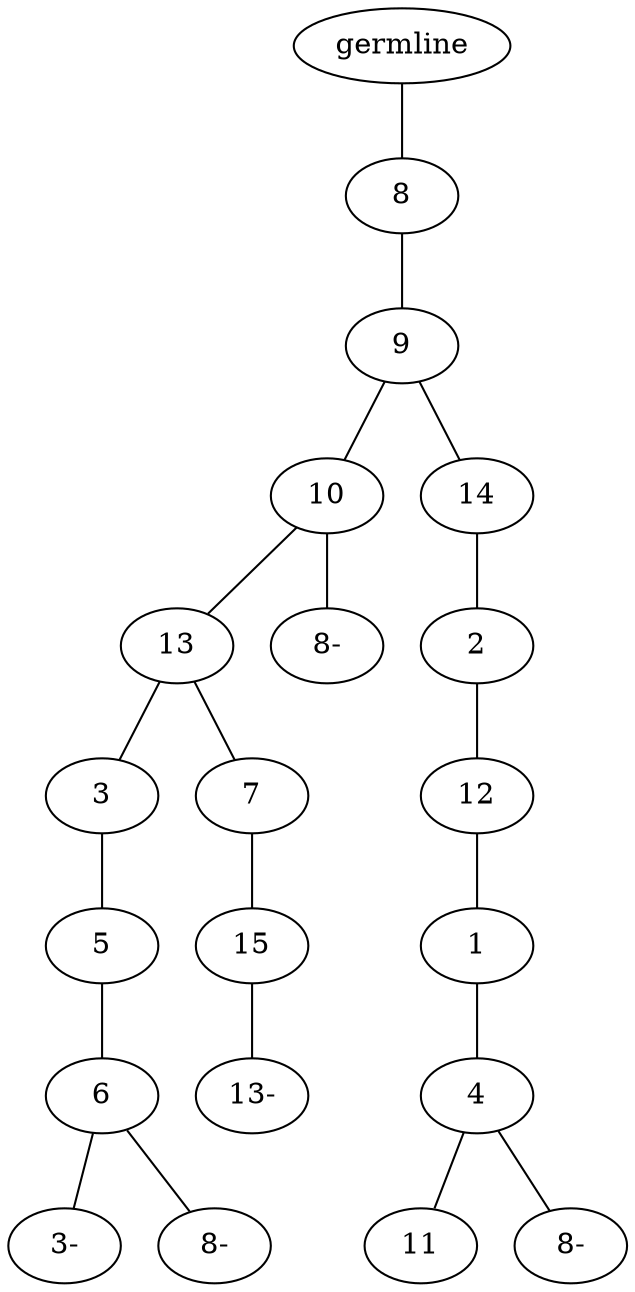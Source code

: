 graph tree {
    "140408651955552" [label="germline"];
    "140408651861872" [label="8"];
    "140408652018448" [label="9"];
    "140408652020992" [label="10"];
    "140408652018352" [label="13"];
    "140408651858272" [label="3"];
    "140408651857984" [label="5"];
    "140408651860672" [label="6"];
    "140408651860576" [label="3-"];
    "140408651861248" [label="8-"];
    "140408652020704" [label="7"];
    "140408652020560" [label="15"];
    "140408652020512" [label="13-"];
    "140408652019264" [label="8-"];
    "140408652021184" [label="14"];
    "140408652020848" [label="2"];
    "140408652021040" [label="12"];
    "140408652020752" [label="1"];
    "140408652021424" [label="4"];
    "140408660887584" [label="11"];
    "140408660888688" [label="8-"];
    "140408651955552" -- "140408651861872";
    "140408651861872" -- "140408652018448";
    "140408652018448" -- "140408652020992";
    "140408652018448" -- "140408652021184";
    "140408652020992" -- "140408652018352";
    "140408652020992" -- "140408652019264";
    "140408652018352" -- "140408651858272";
    "140408652018352" -- "140408652020704";
    "140408651858272" -- "140408651857984";
    "140408651857984" -- "140408651860672";
    "140408651860672" -- "140408651860576";
    "140408651860672" -- "140408651861248";
    "140408652020704" -- "140408652020560";
    "140408652020560" -- "140408652020512";
    "140408652021184" -- "140408652020848";
    "140408652020848" -- "140408652021040";
    "140408652021040" -- "140408652020752";
    "140408652020752" -- "140408652021424";
    "140408652021424" -- "140408660887584";
    "140408652021424" -- "140408660888688";
}
